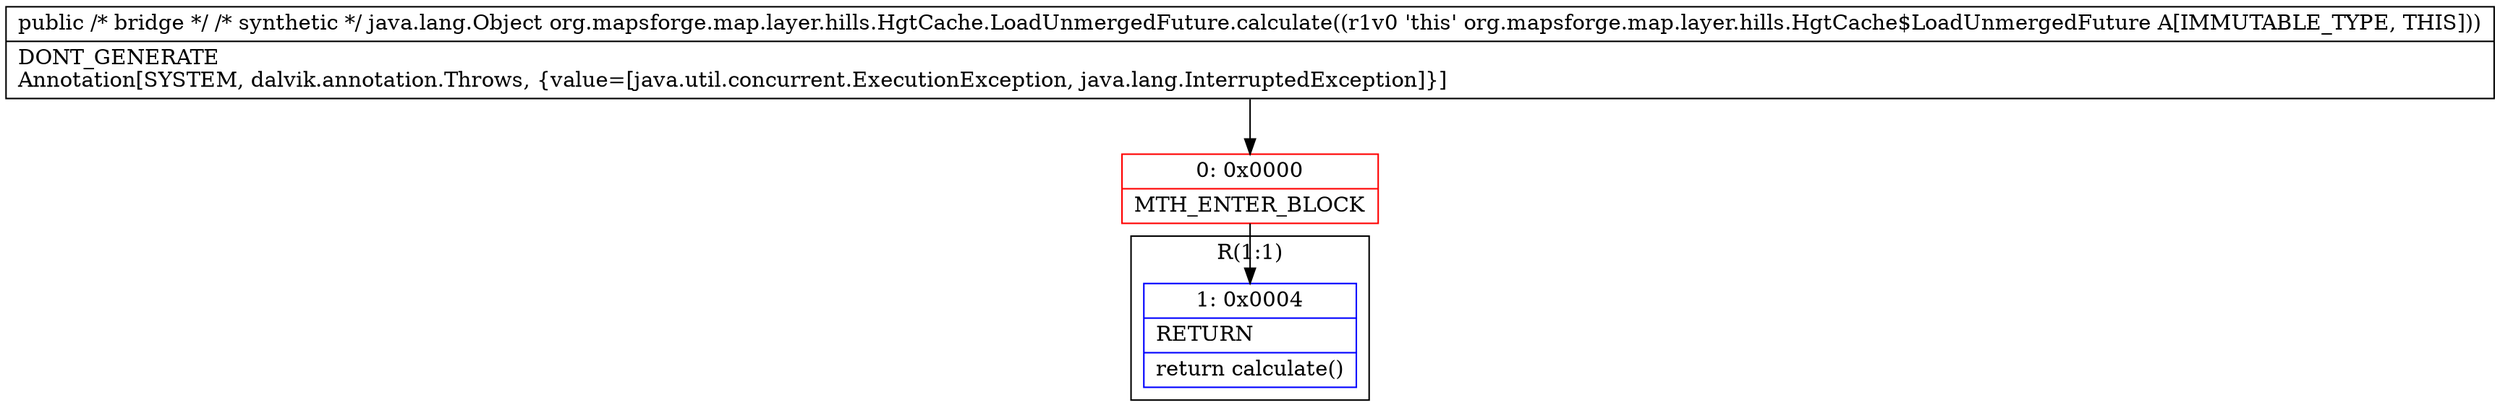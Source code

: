digraph "CFG fororg.mapsforge.map.layer.hills.HgtCache.LoadUnmergedFuture.calculate()Ljava\/lang\/Object;" {
subgraph cluster_Region_322300360 {
label = "R(1:1)";
node [shape=record,color=blue];
Node_1 [shape=record,label="{1\:\ 0x0004|RETURN\l|return calculate()\l}"];
}
Node_0 [shape=record,color=red,label="{0\:\ 0x0000|MTH_ENTER_BLOCK\l}"];
MethodNode[shape=record,label="{public \/* bridge *\/ \/* synthetic *\/ java.lang.Object org.mapsforge.map.layer.hills.HgtCache.LoadUnmergedFuture.calculate((r1v0 'this' org.mapsforge.map.layer.hills.HgtCache$LoadUnmergedFuture A[IMMUTABLE_TYPE, THIS]))  | DONT_GENERATE\lAnnotation[SYSTEM, dalvik.annotation.Throws, \{value=[java.util.concurrent.ExecutionException, java.lang.InterruptedException]\}]\l}"];
MethodNode -> Node_0;
Node_0 -> Node_1;
}

